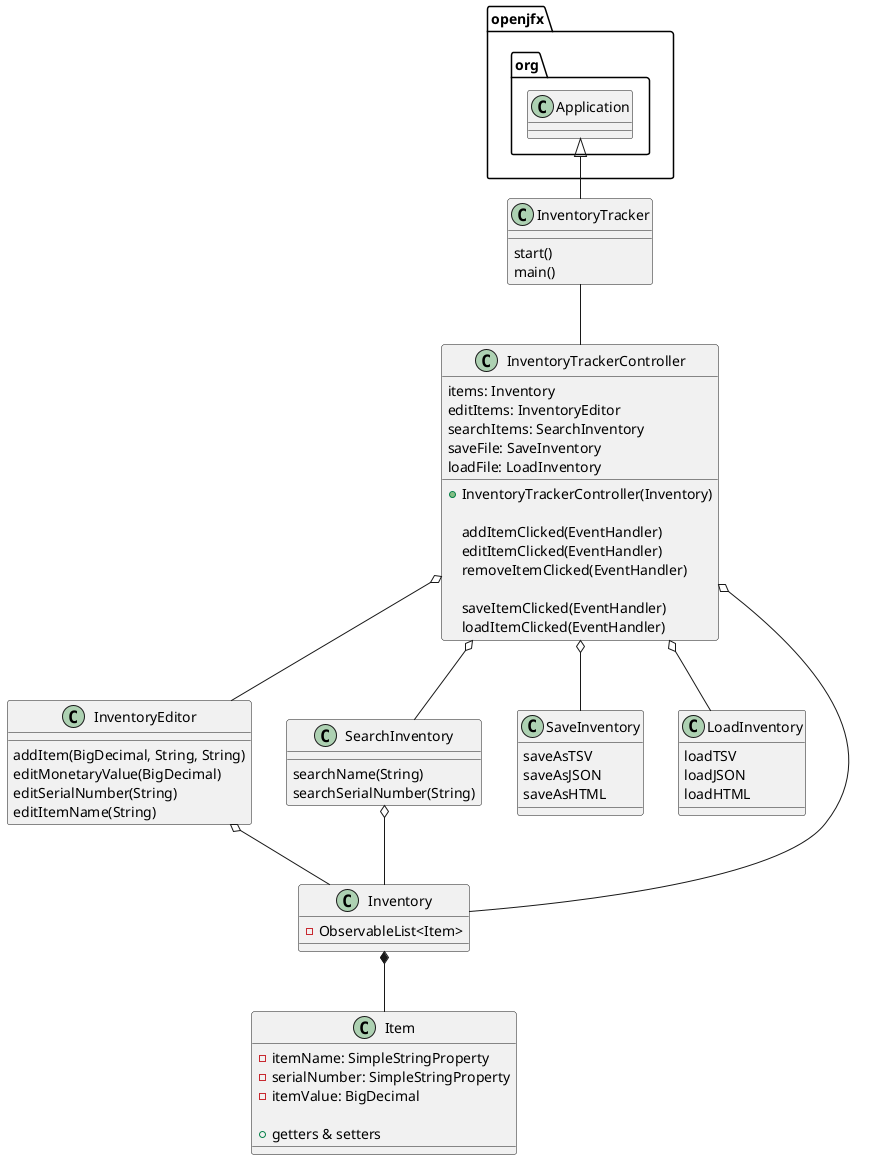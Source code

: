 @startuml
'https://plantuml.com/class-diagram

class InventoryTracker {
    start()
    main()
}


class InventoryTrackerController {
    items: Inventory
    editItems: InventoryEditor
    searchItems: SearchInventory
    saveFile: SaveInventory
    loadFile: LoadInventory

    + InventoryTrackerController(Inventory)

    addItemClicked(EventHandler)
    editItemClicked(EventHandler)
    removeItemClicked(EventHandler)

    saveItemClicked(EventHandler)
    loadItemClicked(EventHandler)
}


class InventoryEditor {
    addItem(BigDecimal, String, String)
    editMonetaryValue(BigDecimal)
    editSerialNumber(String)
    editItemName(String)
}

class SearchInventory {
    searchName(String)
    searchSerialNumber(String)
}

class SaveInventory {
    saveAsTSV
    saveAsJSON
    saveAsHTML
}

class LoadInventory {
    loadTSV
    loadJSON
    loadHTML
}

class Inventory {
    - ObservableList<Item>
}

class Item {
    - itemName: SimpleStringProperty
    - serialNumber: SimpleStringProperty
    - itemValue: BigDecimal

    + getters & setters
}


openjfx.org.Application <|-- InventoryTracker
InventoryTracker -- InventoryTrackerController

InventoryTrackerController o-- Inventory
InventoryTrackerController o-- InventoryEditor
InventoryTrackerController o-- SaveInventory
InventoryTrackerController o-- LoadInventory
InventoryTrackerController o-- SearchInventory

InventoryEditor o-- Inventory
SearchInventory o-- Inventory

Inventory *-- Item

@enduml